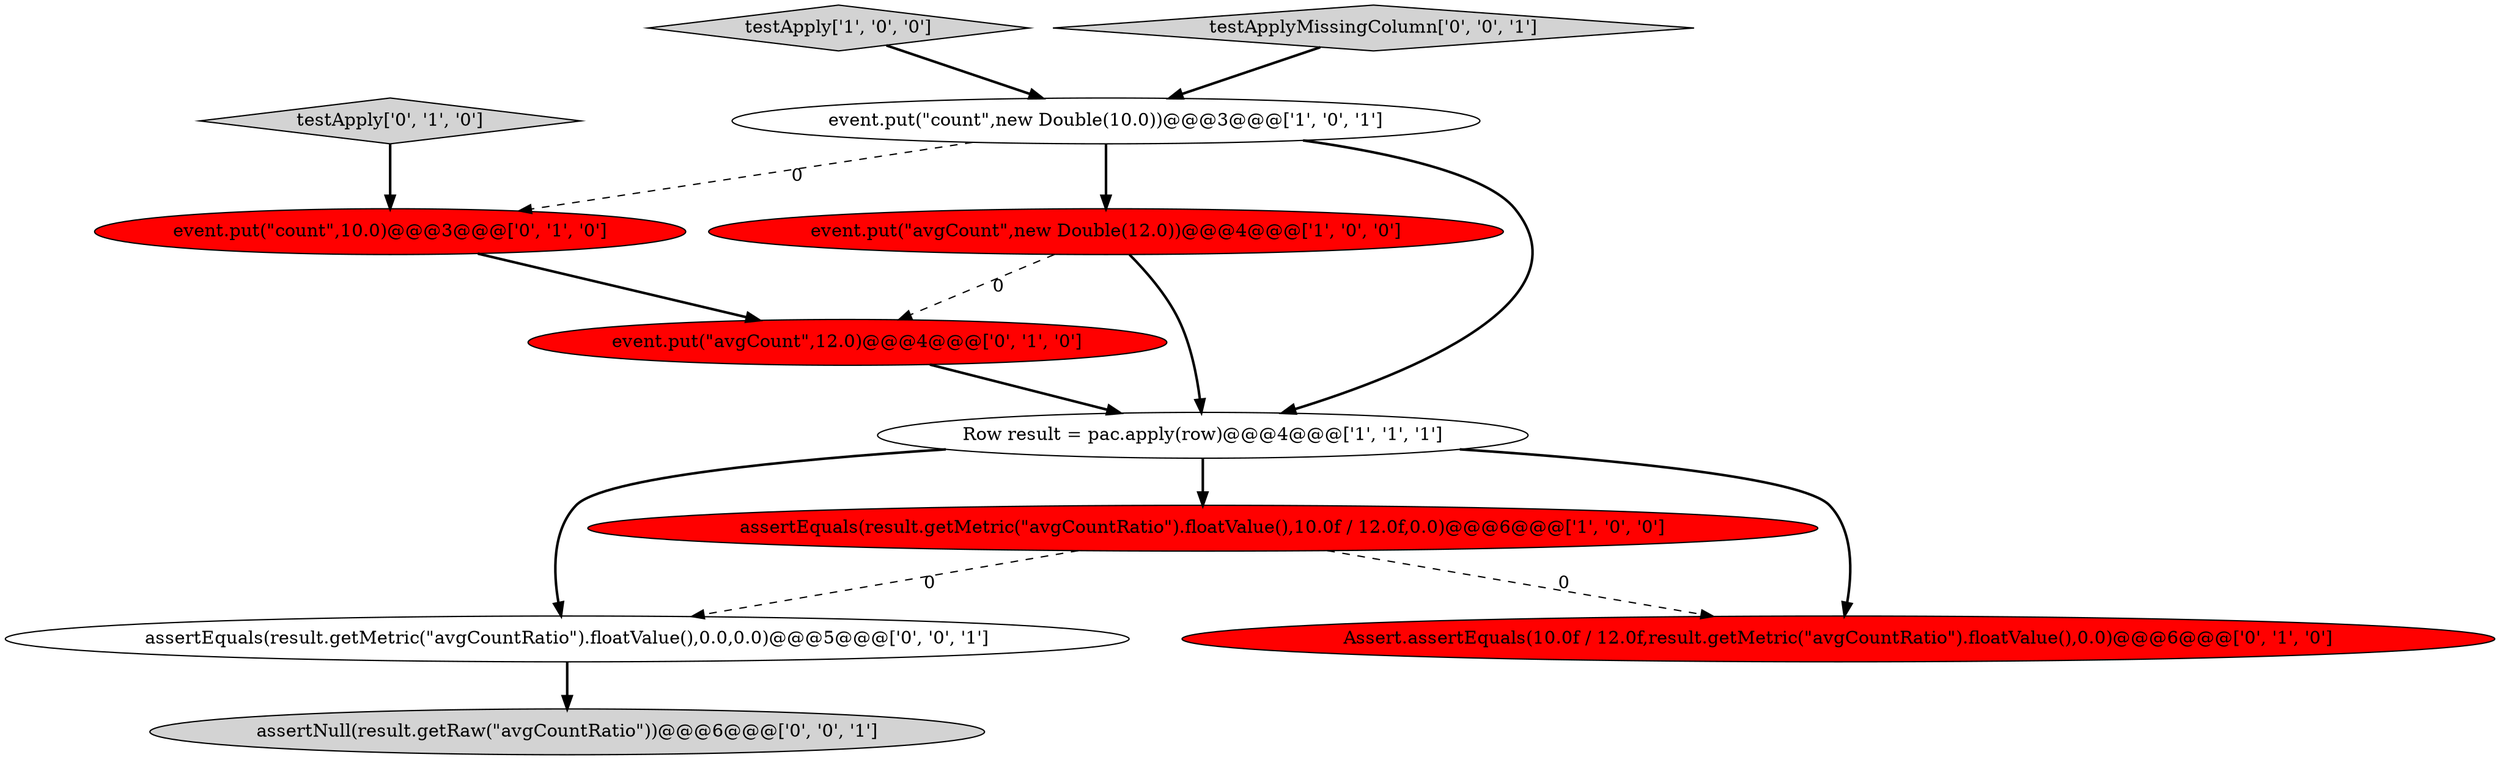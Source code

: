 digraph {
10 [style = filled, label = "assertEquals(result.getMetric(\"avgCountRatio\").floatValue(),0.0,0.0)@@@5@@@['0', '0', '1']", fillcolor = white, shape = ellipse image = "AAA0AAABBB3BBB"];
2 [style = filled, label = "testApply['1', '0', '0']", fillcolor = lightgray, shape = diamond image = "AAA0AAABBB1BBB"];
4 [style = filled, label = "event.put(\"count\",new Double(10.0))@@@3@@@['1', '0', '1']", fillcolor = white, shape = ellipse image = "AAA0AAABBB1BBB"];
7 [style = filled, label = "event.put(\"avgCount\",12.0)@@@4@@@['0', '1', '0']", fillcolor = red, shape = ellipse image = "AAA1AAABBB2BBB"];
6 [style = filled, label = "Assert.assertEquals(10.0f / 12.0f,result.getMetric(\"avgCountRatio\").floatValue(),0.0)@@@6@@@['0', '1', '0']", fillcolor = red, shape = ellipse image = "AAA1AAABBB2BBB"];
9 [style = filled, label = "assertNull(result.getRaw(\"avgCountRatio\"))@@@6@@@['0', '0', '1']", fillcolor = lightgray, shape = ellipse image = "AAA0AAABBB3BBB"];
3 [style = filled, label = "assertEquals(result.getMetric(\"avgCountRatio\").floatValue(),10.0f / 12.0f,0.0)@@@6@@@['1', '0', '0']", fillcolor = red, shape = ellipse image = "AAA1AAABBB1BBB"];
8 [style = filled, label = "testApply['0', '1', '0']", fillcolor = lightgray, shape = diamond image = "AAA0AAABBB2BBB"];
1 [style = filled, label = "Row result = pac.apply(row)@@@4@@@['1', '1', '1']", fillcolor = white, shape = ellipse image = "AAA0AAABBB1BBB"];
0 [style = filled, label = "event.put(\"avgCount\",new Double(12.0))@@@4@@@['1', '0', '0']", fillcolor = red, shape = ellipse image = "AAA1AAABBB1BBB"];
5 [style = filled, label = "event.put(\"count\",10.0)@@@3@@@['0', '1', '0']", fillcolor = red, shape = ellipse image = "AAA1AAABBB2BBB"];
11 [style = filled, label = "testApplyMissingColumn['0', '0', '1']", fillcolor = lightgray, shape = diamond image = "AAA0AAABBB3BBB"];
1->3 [style = bold, label=""];
4->5 [style = dashed, label="0"];
5->7 [style = bold, label=""];
4->1 [style = bold, label=""];
10->9 [style = bold, label=""];
1->6 [style = bold, label=""];
7->1 [style = bold, label=""];
3->6 [style = dashed, label="0"];
3->10 [style = dashed, label="0"];
8->5 [style = bold, label=""];
0->7 [style = dashed, label="0"];
1->10 [style = bold, label=""];
2->4 [style = bold, label=""];
0->1 [style = bold, label=""];
4->0 [style = bold, label=""];
11->4 [style = bold, label=""];
}
